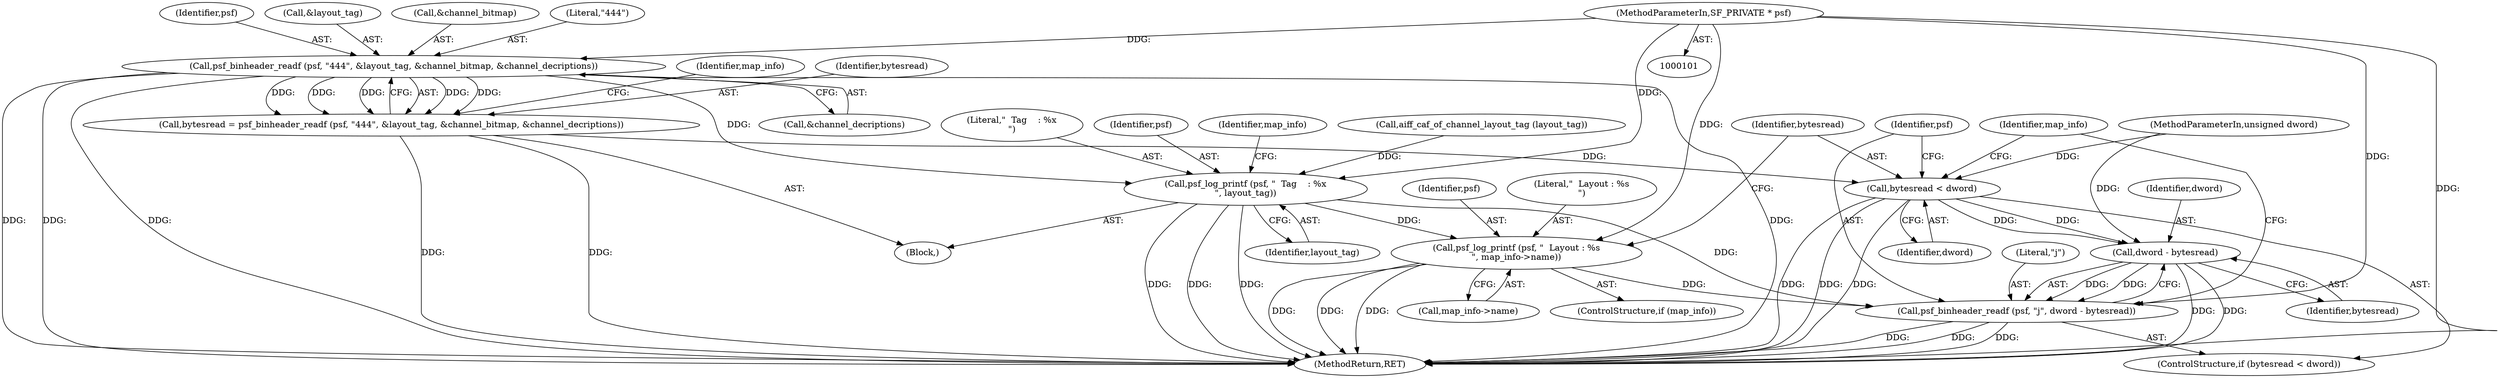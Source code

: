 digraph "0_libsndfile_f833c53cb596e9e1792949f762e0b33661822748@API" {
"1000112" [label="(Call,psf_binheader_readf (psf, \"444\", &layout_tag, &channel_bitmap, &channel_decriptions))"];
"1000102" [label="(MethodParameterIn,SF_PRIVATE * psf)"];
"1000110" [label="(Call,bytesread = psf_binheader_readf (psf, \"444\", &layout_tag, &channel_bitmap, &channel_decriptions))"];
"1000143" [label="(Call,bytesread < dword)"];
"1000149" [label="(Call,dword - bytesread)"];
"1000146" [label="(Call,psf_binheader_readf (psf, \"j\", dword - bytesread))"];
"1000130" [label="(Call,psf_log_printf (psf, \"  Tag    : %x\n\", layout_tag))"];
"1000136" [label="(Call,psf_log_printf (psf, \"  Layout : %s\n\", map_info->name))"];
"1000138" [label="(Literal,\"  Layout : %s\n\")"];
"1000104" [label="(Block,)"];
"1000110" [label="(Call,bytesread = psf_binheader_readf (psf, \"444\", &layout_tag, &channel_bitmap, &channel_decriptions))"];
"1000151" [label="(Identifier,bytesread)"];
"1000124" [label="(Identifier,map_info)"];
"1000147" [label="(Identifier,psf)"];
"1000148" [label="(Literal,\"j\")"];
"1000114" [label="(Literal,\"444\")"];
"1000113" [label="(Identifier,psf)"];
"1000145" [label="(Identifier,dword)"];
"1000132" [label="(Literal,\"  Tag    : %x\n\")"];
"1000112" [label="(Call,psf_binheader_readf (psf, \"444\", &layout_tag, &channel_bitmap, &channel_decriptions))"];
"1000130" [label="(Call,psf_log_printf (psf, \"  Tag    : %x\n\", layout_tag))"];
"1000103" [label="(MethodParameterIn,unsigned dword)"];
"1000146" [label="(Call,psf_binheader_readf (psf, \"j\", dword - bytesread))"];
"1000115" [label="(Call,&layout_tag)"];
"1000131" [label="(Identifier,psf)"];
"1000137" [label="(Identifier,psf)"];
"1000135" [label="(Identifier,map_info)"];
"1000199" [label="(MethodReturn,RET)"];
"1000150" [label="(Identifier,dword)"];
"1000111" [label="(Identifier,bytesread)"];
"1000102" [label="(MethodParameterIn,SF_PRIVATE * psf)"];
"1000136" [label="(Call,psf_log_printf (psf, \"  Layout : %s\n\", map_info->name))"];
"1000133" [label="(Identifier,layout_tag)"];
"1000119" [label="(Call,&channel_decriptions)"];
"1000144" [label="(Identifier,bytesread)"];
"1000149" [label="(Call,dword - bytesread)"];
"1000142" [label="(ControlStructure,if (bytesread < dword))"];
"1000139" [label="(Call,map_info->name)"];
"1000117" [label="(Call,&channel_bitmap)"];
"1000155" [label="(Identifier,map_info)"];
"1000143" [label="(Call,bytesread < dword)"];
"1000125" [label="(Call,aiff_caf_of_channel_layout_tag (layout_tag))"];
"1000134" [label="(ControlStructure,if (map_info))"];
"1000112" -> "1000110"  [label="AST: "];
"1000112" -> "1000119"  [label="CFG: "];
"1000113" -> "1000112"  [label="AST: "];
"1000114" -> "1000112"  [label="AST: "];
"1000115" -> "1000112"  [label="AST: "];
"1000117" -> "1000112"  [label="AST: "];
"1000119" -> "1000112"  [label="AST: "];
"1000110" -> "1000112"  [label="CFG: "];
"1000112" -> "1000199"  [label="DDG: "];
"1000112" -> "1000199"  [label="DDG: "];
"1000112" -> "1000199"  [label="DDG: "];
"1000112" -> "1000199"  [label="DDG: "];
"1000112" -> "1000110"  [label="DDG: "];
"1000112" -> "1000110"  [label="DDG: "];
"1000112" -> "1000110"  [label="DDG: "];
"1000112" -> "1000110"  [label="DDG: "];
"1000112" -> "1000110"  [label="DDG: "];
"1000102" -> "1000112"  [label="DDG: "];
"1000112" -> "1000130"  [label="DDG: "];
"1000102" -> "1000101"  [label="AST: "];
"1000102" -> "1000199"  [label="DDG: "];
"1000102" -> "1000130"  [label="DDG: "];
"1000102" -> "1000136"  [label="DDG: "];
"1000102" -> "1000146"  [label="DDG: "];
"1000110" -> "1000104"  [label="AST: "];
"1000111" -> "1000110"  [label="AST: "];
"1000124" -> "1000110"  [label="CFG: "];
"1000110" -> "1000199"  [label="DDG: "];
"1000110" -> "1000199"  [label="DDG: "];
"1000110" -> "1000143"  [label="DDG: "];
"1000143" -> "1000142"  [label="AST: "];
"1000143" -> "1000145"  [label="CFG: "];
"1000144" -> "1000143"  [label="AST: "];
"1000145" -> "1000143"  [label="AST: "];
"1000147" -> "1000143"  [label="CFG: "];
"1000155" -> "1000143"  [label="CFG: "];
"1000143" -> "1000199"  [label="DDG: "];
"1000143" -> "1000199"  [label="DDG: "];
"1000143" -> "1000199"  [label="DDG: "];
"1000103" -> "1000143"  [label="DDG: "];
"1000143" -> "1000149"  [label="DDG: "];
"1000143" -> "1000149"  [label="DDG: "];
"1000149" -> "1000146"  [label="AST: "];
"1000149" -> "1000151"  [label="CFG: "];
"1000150" -> "1000149"  [label="AST: "];
"1000151" -> "1000149"  [label="AST: "];
"1000146" -> "1000149"  [label="CFG: "];
"1000149" -> "1000199"  [label="DDG: "];
"1000149" -> "1000199"  [label="DDG: "];
"1000149" -> "1000146"  [label="DDG: "];
"1000149" -> "1000146"  [label="DDG: "];
"1000103" -> "1000149"  [label="DDG: "];
"1000146" -> "1000142"  [label="AST: "];
"1000147" -> "1000146"  [label="AST: "];
"1000148" -> "1000146"  [label="AST: "];
"1000155" -> "1000146"  [label="CFG: "];
"1000146" -> "1000199"  [label="DDG: "];
"1000146" -> "1000199"  [label="DDG: "];
"1000146" -> "1000199"  [label="DDG: "];
"1000136" -> "1000146"  [label="DDG: "];
"1000130" -> "1000146"  [label="DDG: "];
"1000130" -> "1000104"  [label="AST: "];
"1000130" -> "1000133"  [label="CFG: "];
"1000131" -> "1000130"  [label="AST: "];
"1000132" -> "1000130"  [label="AST: "];
"1000133" -> "1000130"  [label="AST: "];
"1000135" -> "1000130"  [label="CFG: "];
"1000130" -> "1000199"  [label="DDG: "];
"1000130" -> "1000199"  [label="DDG: "];
"1000130" -> "1000199"  [label="DDG: "];
"1000125" -> "1000130"  [label="DDG: "];
"1000130" -> "1000136"  [label="DDG: "];
"1000136" -> "1000134"  [label="AST: "];
"1000136" -> "1000139"  [label="CFG: "];
"1000137" -> "1000136"  [label="AST: "];
"1000138" -> "1000136"  [label="AST: "];
"1000139" -> "1000136"  [label="AST: "];
"1000144" -> "1000136"  [label="CFG: "];
"1000136" -> "1000199"  [label="DDG: "];
"1000136" -> "1000199"  [label="DDG: "];
"1000136" -> "1000199"  [label="DDG: "];
}
